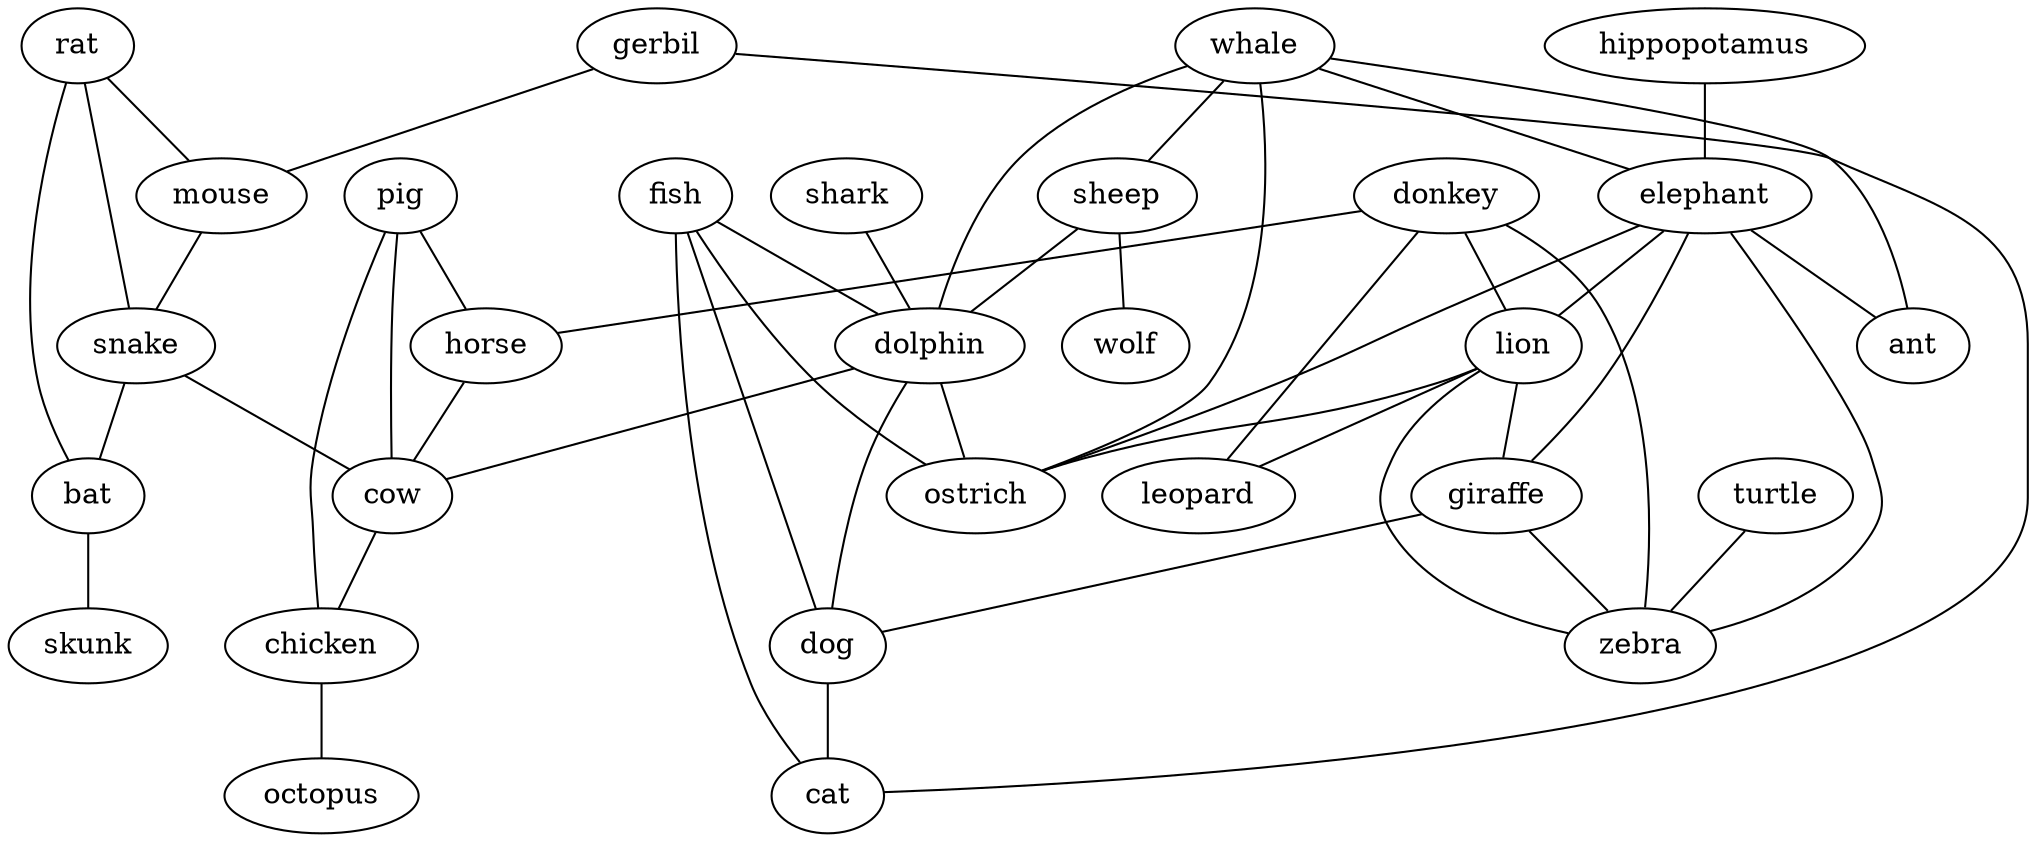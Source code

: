 strict graph G {
donkey;
shark;
pig;
rat;
whale;
hippopotamus;
sheep;
horse;
gerbil;
mouse;
elephant;
fish;
dolphin;
lion;
leopard;
giraffe;
snake;
turtle;
ostrich;
ant;
bat;
cow;
dog;
cat;
chicken;
wolf;
skunk;
octopus;
zebra;
donkey -- lion  [weight=1];
donkey -- horse  [weight=1];
donkey -- leopard  [weight=1];
donkey -- zebra  [weight=1];
shark -- dolphin  [weight=1];
pig -- horse  [weight=1];
pig -- chicken  [weight=1];
pig -- cow  [weight=1];
rat -- bat  [weight=1];
rat -- mouse  [weight=1];
rat -- snake  [weight=1];
whale -- sheep  [weight=1];
whale -- dolphin  [weight=1];
whale -- ostrich  [weight=1];
whale -- ant  [weight=1];
whale -- elephant  [weight=1];
hippopotamus -- elephant  [weight=1];
sheep -- dolphin  [weight=1];
sheep -- wolf  [weight=1];
horse -- cow  [weight=1];
gerbil -- mouse  [weight=1];
gerbil -- cat  [weight=1];
mouse -- snake  [weight=1];
elephant -- ostrich  [weight=1];
elephant -- ant  [weight=1];
elephant -- lion  [weight=1];
elephant -- giraffe  [weight=1];
elephant -- zebra  [weight=1];
fish -- dolphin  [weight=1];
fish -- dog  [weight=1];
fish -- ostrich  [weight=1];
fish -- cat  [weight=1];
dolphin -- cow  [weight=1];
dolphin -- dog  [weight=1];
dolphin -- ostrich  [weight=1];
lion -- leopard  [weight=1];
lion -- giraffe  [weight=1];
lion -- zebra  [weight=1];
lion -- ostrich  [weight=1];
giraffe -- dog  [weight=1];
giraffe -- zebra  [weight=1];
snake -- bat  [weight=1];
snake -- cow  [weight=1];
turtle -- zebra  [weight=1];
bat -- skunk  [weight=1];
cow -- chicken  [weight=1];
dog -- cat  [weight=1];
chicken -- octopus  [weight=1];
}
